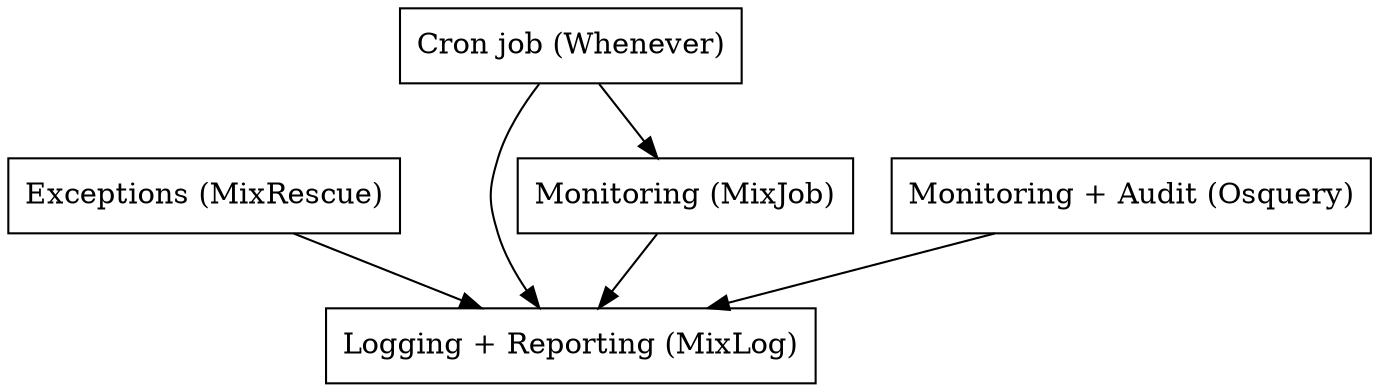 digraph G {
  mix_log [shape=box label="Logging + Reporting (MixLog)"]
  mix_rescue [shape=box label="Exceptions (MixRescue)"]
  mix_monit [shape=box label="Monitoring (MixJob)"]
  osquery [shape=box label="Monitoring + Audit (Osquery)"]
  whenever [shape=box label="Cron job (Whenever)"]

  whenever -> mix_monit
  whenever -> mix_log
  mix_monit -> mix_log
  mix_rescue -> mix_log
  osquery -> mix_log
}
